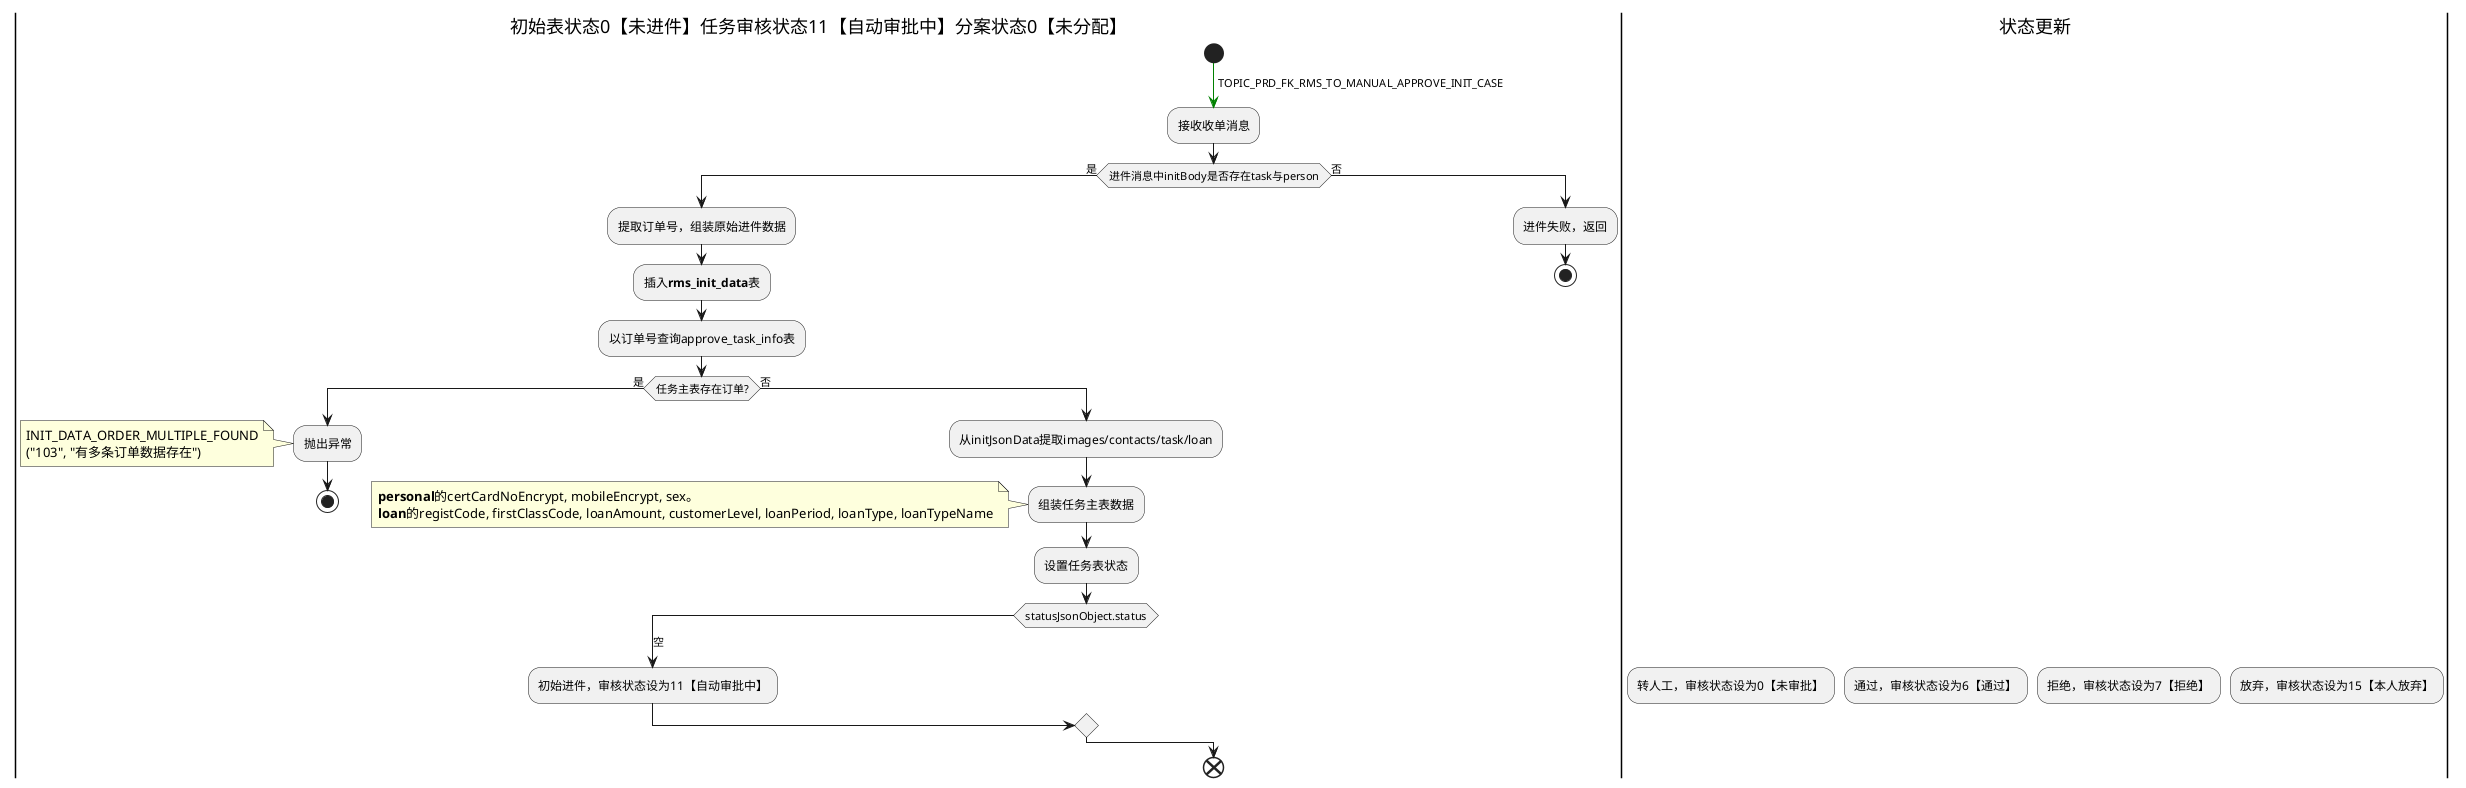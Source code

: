 @startuml

|初始表状态0【未进件】任务审核状态11【自动审批中】分案状态0【未分配】|
start
-[#green]->TOPIC_PRD_FK_RMS_TO_MANUAL_APPROVE_INIT_CASE;
:接收收单消息;
if (进件消息中initBody是否存在task与person) then (是)
	:提取订单号，组装原始进件数据;
	:插入<b>rms_init_data</b>表;
	:以订单号查询approve_task_info表;
	if (任务主表存在订单?) then (是)
		:抛出异常;
		note left:INIT_DATA_ORDER_MULTIPLE_FOUND\n("103", "有多条订单数据存在")
		stop
		else (否)
		:从initJsonData提取images/contacts/task/loan;
		:组装任务主表数据;
			note left:<b>personal</b>的certCardNoEncrypt, mobileEncrypt, sex。 \n<b>loan</b>的registCode, firstClassCode, loanAmount, customerLevel, loanPeriod, loanType, loanTypeName
		:设置任务表状态;
		switch (statusJsonObject.status)
		case (空)
			:初始进件，审核状态设为11【自动审批中】;
|状态更新|

		case (0)
			:转人工，审核状态设为0【未审批】;
		case (6)
			:通过，审核状态设为6【通过】;
		case (7)
			:拒绝，审核状态设为7【拒绝】;
		case (15)
			:放弃，审核状态设为15【本人放弃】;
		endswitch
	endif
|初始表状态0【未进件】任务审核状态11【自动审批中】分案状态0【未分配】|
else (否)
			:进件失败，返回;
			stop
endif
end
@enduml